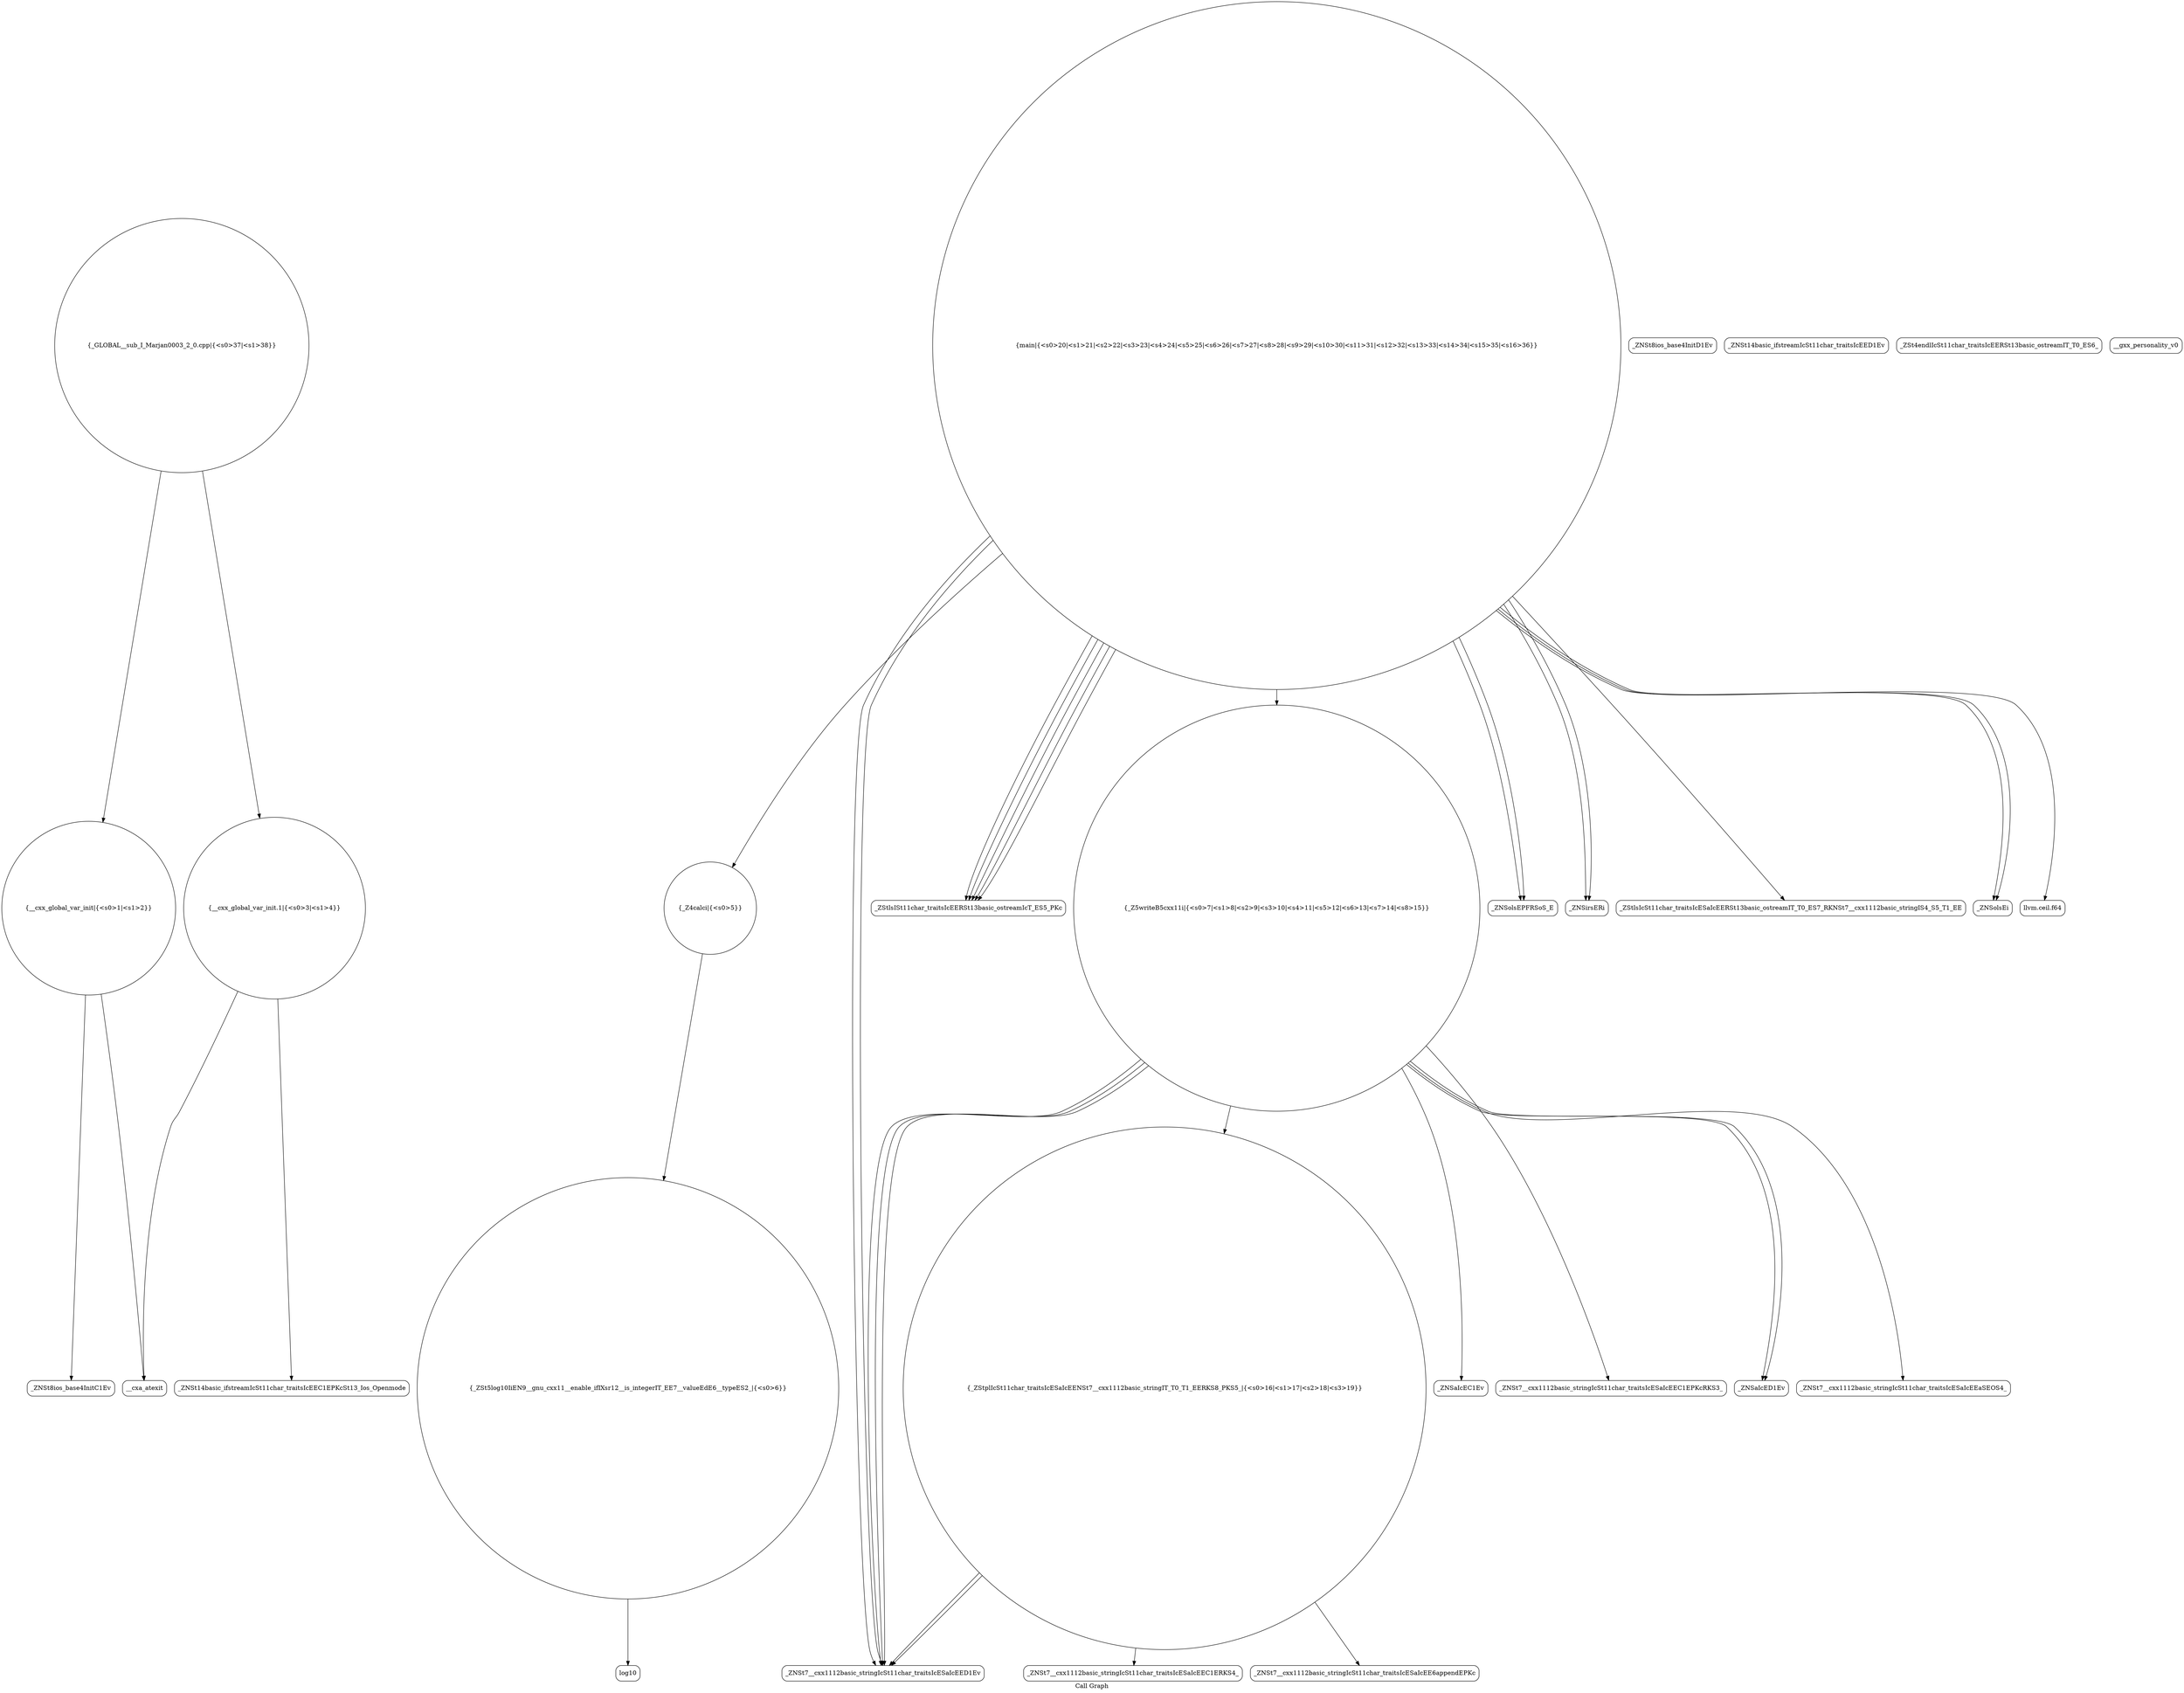 digraph "Call Graph" {
	label="Call Graph";

	Node0x55aa5ed6a520 [shape=record,shape=circle,label="{__cxx_global_var_init|{<s0>1|<s1>2}}"];
	Node0x55aa5ed6a520:s0 -> Node0x55aa5ed6a9b0[color=black];
	Node0x55aa5ed6a520:s1 -> Node0x55aa5ed6aab0[color=black];
	Node0x55aa5ed6b630 [shape=record,shape=Mrecord,label="{_ZNSt7__cxx1112basic_stringIcSt11char_traitsIcESaIcEEC1ERKS4_}"];
	Node0x55aa5ed6acb0 [shape=record,shape=circle,label="{_Z4calci|{<s0>5}}"];
	Node0x55aa5ed6acb0:s0 -> Node0x55aa5ed6ad30[color=black];
	Node0x55aa5ed6b030 [shape=record,shape=circle,label="{_ZStplIcSt11char_traitsIcESaIcEENSt7__cxx1112basic_stringIT_T0_T1_EERKS8_PKS5_|{<s0>16|<s1>17|<s2>18|<s3>19}}"];
	Node0x55aa5ed6b030:s0 -> Node0x55aa5ed6b630[color=black];
	Node0x55aa5ed6b030:s1 -> Node0x55aa5ed6b6b0[color=black];
	Node0x55aa5ed6b030:s2 -> Node0x55aa5ed6b130[color=black];
	Node0x55aa5ed6b030:s3 -> Node0x55aa5ed6b130[color=black];
	Node0x55aa5ed6b3b0 [shape=record,shape=Mrecord,label="{_ZStlsISt11char_traitsIcEERSt13basic_ostreamIcT_ES5_PKc}"];
	Node0x55aa5ed6aa30 [shape=record,shape=Mrecord,label="{_ZNSt8ios_base4InitD1Ev}"];
	Node0x55aa5ed6b730 [shape=record,shape=circle,label="{_GLOBAL__sub_I_Marjan0003_2_0.cpp|{<s0>37|<s1>38}}"];
	Node0x55aa5ed6b730:s0 -> Node0x55aa5ed6a520[color=black];
	Node0x55aa5ed6b730:s1 -> Node0x55aa5ed6ab30[color=black];
	Node0x55aa5ed6adb0 [shape=record,shape=circle,label="{_Z5writeB5cxx11i|{<s0>7|<s1>8|<s2>9|<s3>10|<s4>11|<s5>12|<s6>13|<s7>14|<s8>15}}"];
	Node0x55aa5ed6adb0:s0 -> Node0x55aa5ed6ae30[color=black];
	Node0x55aa5ed6adb0:s1 -> Node0x55aa5ed6aeb0[color=black];
	Node0x55aa5ed6adb0:s2 -> Node0x55aa5ed6afb0[color=black];
	Node0x55aa5ed6adb0:s3 -> Node0x55aa5ed6b030[color=black];
	Node0x55aa5ed6adb0:s4 -> Node0x55aa5ed6b0b0[color=black];
	Node0x55aa5ed6adb0:s5 -> Node0x55aa5ed6b130[color=black];
	Node0x55aa5ed6adb0:s6 -> Node0x55aa5ed6afb0[color=black];
	Node0x55aa5ed6adb0:s7 -> Node0x55aa5ed6b130[color=black];
	Node0x55aa5ed6adb0:s8 -> Node0x55aa5ed6b130[color=black];
	Node0x55aa5ed6b130 [shape=record,shape=Mrecord,label="{_ZNSt7__cxx1112basic_stringIcSt11char_traitsIcESaIcEED1Ev}"];
	Node0x55aa5ed6b4b0 [shape=record,shape=Mrecord,label="{_ZNSolsEPFRSoS_E}"];
	Node0x55aa5ed6ab30 [shape=record,shape=circle,label="{__cxx_global_var_init.1|{<s0>3|<s1>4}}"];
	Node0x55aa5ed6ab30:s0 -> Node0x55aa5ed6abb0[color=black];
	Node0x55aa5ed6ab30:s1 -> Node0x55aa5ed6aab0[color=black];
	Node0x55aa5ed6aeb0 [shape=record,shape=Mrecord,label="{_ZNSt7__cxx1112basic_stringIcSt11char_traitsIcESaIcEEC1EPKcRKS3_}"];
	Node0x55aa5ed6b230 [shape=record,shape=Mrecord,label="{_ZNSirsERi}"];
	Node0x55aa5ed6b5b0 [shape=record,shape=Mrecord,label="{log10}"];
	Node0x55aa5ed6ac30 [shape=record,shape=Mrecord,label="{_ZNSt14basic_ifstreamIcSt11char_traitsIcEED1Ev}"];
	Node0x55aa5ed6afb0 [shape=record,shape=Mrecord,label="{_ZNSaIcED1Ev}"];
	Node0x55aa5ed6b330 [shape=record,shape=Mrecord,label="{_ZStlsIcSt11char_traitsIcESaIcEERSt13basic_ostreamIT_T0_ES7_RKNSt7__cxx1112basic_stringIS4_S5_T1_EE}"];
	Node0x55aa5ed6a9b0 [shape=record,shape=Mrecord,label="{_ZNSt8ios_base4InitC1Ev}"];
	Node0x55aa5ed6b6b0 [shape=record,shape=Mrecord,label="{_ZNSt7__cxx1112basic_stringIcSt11char_traitsIcESaIcEE6appendEPKc}"];
	Node0x55aa5ed6ad30 [shape=record,shape=circle,label="{_ZSt5log10IiEN9__gnu_cxx11__enable_ifIXsr12__is_integerIT_EE7__valueEdE6__typeES2_|{<s0>6}}"];
	Node0x55aa5ed6ad30:s0 -> Node0x55aa5ed6b5b0[color=black];
	Node0x55aa5ed6b0b0 [shape=record,shape=Mrecord,label="{_ZNSt7__cxx1112basic_stringIcSt11char_traitsIcESaIcEEaSEOS4_}"];
	Node0x55aa5ed6b430 [shape=record,shape=Mrecord,label="{_ZNSolsEi}"];
	Node0x55aa5ed6aab0 [shape=record,shape=Mrecord,label="{__cxa_atexit}"];
	Node0x55aa5ed6ae30 [shape=record,shape=Mrecord,label="{_ZNSaIcEC1Ev}"];
	Node0x55aa5ed6b1b0 [shape=record,shape=circle,label="{main|{<s0>20|<s1>21|<s2>22|<s3>23|<s4>24|<s5>25|<s6>26|<s7>27|<s8>28|<s9>29|<s10>30|<s11>31|<s12>32|<s13>33|<s14>34|<s15>35|<s16>36}}"];
	Node0x55aa5ed6b1b0:s0 -> Node0x55aa5ed6b230[color=black];
	Node0x55aa5ed6b1b0:s1 -> Node0x55aa5ed6b230[color=black];
	Node0x55aa5ed6b1b0:s2 -> Node0x55aa5ed6acb0[color=black];
	Node0x55aa5ed6b1b0:s3 -> Node0x55aa5ed6b2b0[color=black];
	Node0x55aa5ed6b1b0:s4 -> Node0x55aa5ed6b3b0[color=black];
	Node0x55aa5ed6b1b0:s5 -> Node0x55aa5ed6b430[color=black];
	Node0x55aa5ed6b1b0:s6 -> Node0x55aa5ed6b3b0[color=black];
	Node0x55aa5ed6b1b0:s7 -> Node0x55aa5ed6adb0[color=black];
	Node0x55aa5ed6b1b0:s8 -> Node0x55aa5ed6b330[color=black];
	Node0x55aa5ed6b1b0:s9 -> Node0x55aa5ed6b4b0[color=black];
	Node0x55aa5ed6b1b0:s10 -> Node0x55aa5ed6b130[color=black];
	Node0x55aa5ed6b1b0:s11 -> Node0x55aa5ed6b130[color=black];
	Node0x55aa5ed6b1b0:s12 -> Node0x55aa5ed6b3b0[color=black];
	Node0x55aa5ed6b1b0:s13 -> Node0x55aa5ed6b430[color=black];
	Node0x55aa5ed6b1b0:s14 -> Node0x55aa5ed6b3b0[color=black];
	Node0x55aa5ed6b1b0:s15 -> Node0x55aa5ed6b3b0[color=black];
	Node0x55aa5ed6b1b0:s16 -> Node0x55aa5ed6b4b0[color=black];
	Node0x55aa5ed6b530 [shape=record,shape=Mrecord,label="{_ZSt4endlIcSt11char_traitsIcEERSt13basic_ostreamIT_T0_ES6_}"];
	Node0x55aa5ed6abb0 [shape=record,shape=Mrecord,label="{_ZNSt14basic_ifstreamIcSt11char_traitsIcEEC1EPKcSt13_Ios_Openmode}"];
	Node0x55aa5ed6af30 [shape=record,shape=Mrecord,label="{__gxx_personality_v0}"];
	Node0x55aa5ed6b2b0 [shape=record,shape=Mrecord,label="{llvm.ceil.f64}"];
}
